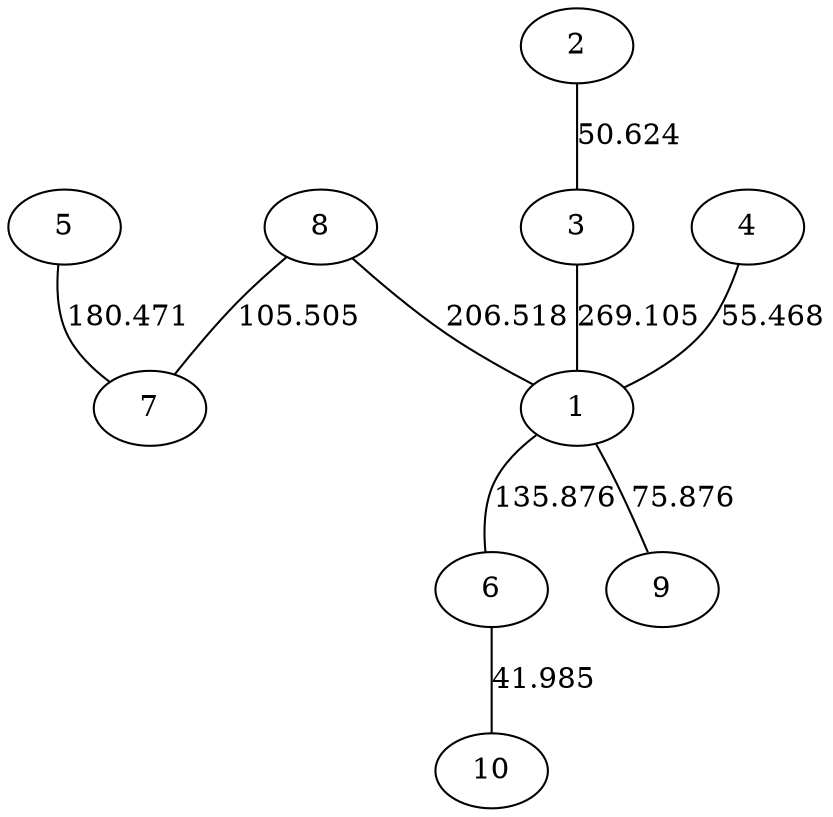 graph x {
3 -- 1[label=269.105];
8 -- 1[label=206.518];
5 -- 7[label=180.471];
1 -- 6[label=135.876];
8 -- 7[label=105.505];
1 -- 9[label=75.876];
4 -- 1[label=55.468];
2 -- 3[label=50.624];
6 -- 10[label=41.985];
}